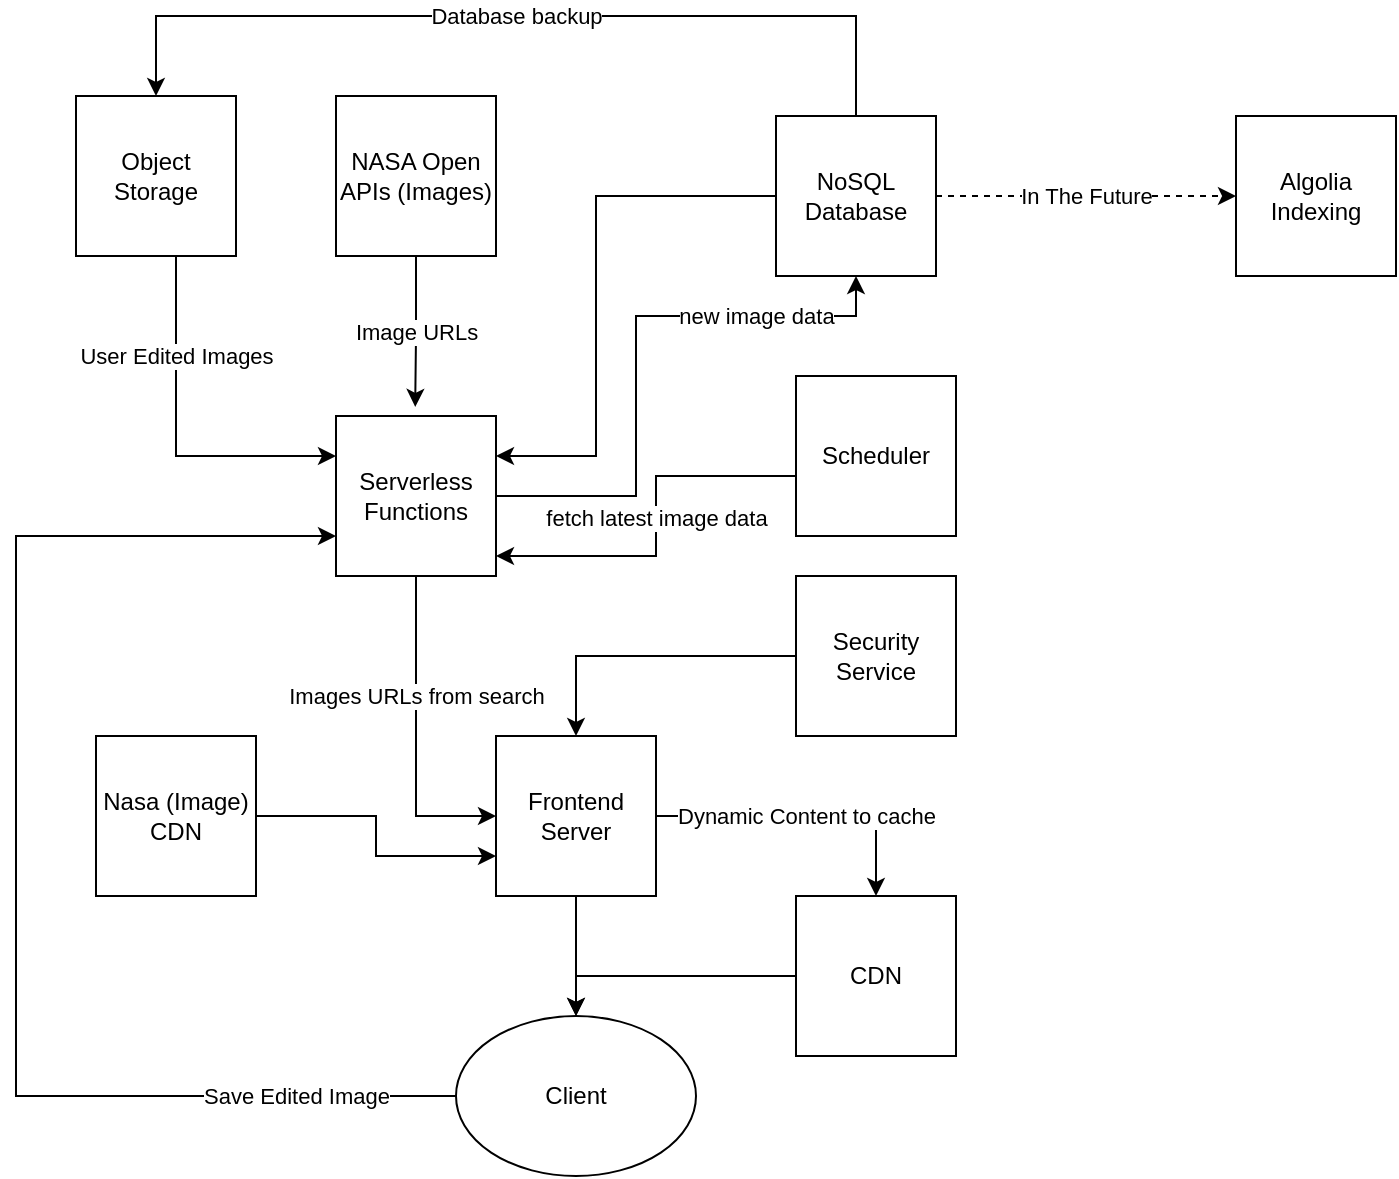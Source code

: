 <mxfile version="22.1.21" type="github">
  <diagram name="Page-1" id="g5q3-RpC8x8RfJ08-dhC">
    <mxGraphModel dx="1242" dy="694" grid="1" gridSize="10" guides="1" tooltips="1" connect="1" arrows="1" fold="1" page="1" pageScale="1" pageWidth="850" pageHeight="1100" math="0" shadow="0">
      <root>
        <mxCell id="0" />
        <mxCell id="1" parent="0" />
        <mxCell id="R5EBfZgVm7VzW_3hEToc-26" style="edgeStyle=orthogonalEdgeStyle;rounded=0;orthogonalLoop=1;jettySize=auto;html=1;entryX=0.5;entryY=0;entryDx=0;entryDy=0;" edge="1" parent="1" source="R5EBfZgVm7VzW_3hEToc-1" target="R5EBfZgVm7VzW_3hEToc-25">
          <mxGeometry relative="1" as="geometry" />
        </mxCell>
        <mxCell id="R5EBfZgVm7VzW_3hEToc-34" value="Dynamic Content to cache" style="edgeStyle=orthogonalEdgeStyle;rounded=0;orthogonalLoop=1;jettySize=auto;html=1;entryX=0.5;entryY=0;entryDx=0;entryDy=0;" edge="1" parent="1" source="R5EBfZgVm7VzW_3hEToc-1" target="R5EBfZgVm7VzW_3hEToc-27">
          <mxGeometry relative="1" as="geometry" />
        </mxCell>
        <mxCell id="R5EBfZgVm7VzW_3hEToc-1" value="&lt;div&gt;Frontend Server&lt;br&gt;&lt;/div&gt;" style="whiteSpace=wrap;html=1;aspect=fixed;" vertex="1" parent="1">
          <mxGeometry x="360" y="630" width="80" height="80" as="geometry" />
        </mxCell>
        <mxCell id="R5EBfZgVm7VzW_3hEToc-2" style="edgeStyle=orthogonalEdgeStyle;rounded=0;orthogonalLoop=1;jettySize=auto;html=1;exitX=0.5;exitY=1;exitDx=0;exitDy=0;" edge="1" parent="1" source="R5EBfZgVm7VzW_3hEToc-1" target="R5EBfZgVm7VzW_3hEToc-1">
          <mxGeometry relative="1" as="geometry" />
        </mxCell>
        <mxCell id="R5EBfZgVm7VzW_3hEToc-21" value="&lt;div&gt;Images URLs from search&lt;/div&gt;" style="edgeStyle=orthogonalEdgeStyle;rounded=0;orthogonalLoop=1;jettySize=auto;html=1;entryX=0;entryY=0.5;entryDx=0;entryDy=0;" edge="1" parent="1" source="R5EBfZgVm7VzW_3hEToc-7" target="R5EBfZgVm7VzW_3hEToc-1">
          <mxGeometry x="-0.25" relative="1" as="geometry">
            <mxPoint as="offset" />
          </mxGeometry>
        </mxCell>
        <mxCell id="R5EBfZgVm7VzW_3hEToc-40" value="new image data" style="edgeStyle=orthogonalEdgeStyle;rounded=0;orthogonalLoop=1;jettySize=auto;html=1;entryX=0.5;entryY=1;entryDx=0;entryDy=0;" edge="1" parent="1" source="R5EBfZgVm7VzW_3hEToc-7" target="R5EBfZgVm7VzW_3hEToc-29">
          <mxGeometry x="0.517" relative="1" as="geometry">
            <Array as="points">
              <mxPoint x="430" y="510" />
              <mxPoint x="430" y="420" />
              <mxPoint x="540" y="420" />
            </Array>
            <mxPoint as="offset" />
          </mxGeometry>
        </mxCell>
        <mxCell id="R5EBfZgVm7VzW_3hEToc-7" value="Serverless Functions" style="rounded=0;whiteSpace=wrap;html=1;" vertex="1" parent="1">
          <mxGeometry x="280" y="470" width="80" height="80" as="geometry" />
        </mxCell>
        <mxCell id="R5EBfZgVm7VzW_3hEToc-39" value="fetch latest image data" style="edgeStyle=orthogonalEdgeStyle;rounded=0;orthogonalLoop=1;jettySize=auto;html=1;exitX=0;exitY=0.5;exitDx=0;exitDy=0;" edge="1" parent="1" source="R5EBfZgVm7VzW_3hEToc-9">
          <mxGeometry x="0.004" relative="1" as="geometry">
            <mxPoint x="360" y="540" as="targetPoint" />
            <Array as="points">
              <mxPoint x="510" y="500" />
              <mxPoint x="440" y="500" />
              <mxPoint x="440" y="540" />
            </Array>
            <mxPoint as="offset" />
          </mxGeometry>
        </mxCell>
        <mxCell id="R5EBfZgVm7VzW_3hEToc-9" value="Scheduler" style="whiteSpace=wrap;html=1;aspect=fixed;" vertex="1" parent="1">
          <mxGeometry x="510" y="450" width="80" height="80" as="geometry" />
        </mxCell>
        <mxCell id="R5EBfZgVm7VzW_3hEToc-17" style="edgeStyle=orthogonalEdgeStyle;rounded=0;orthogonalLoop=1;jettySize=auto;html=1;entryX=0.5;entryY=0;entryDx=0;entryDy=0;" edge="1" parent="1" source="R5EBfZgVm7VzW_3hEToc-11" target="R5EBfZgVm7VzW_3hEToc-1">
          <mxGeometry relative="1" as="geometry" />
        </mxCell>
        <mxCell id="R5EBfZgVm7VzW_3hEToc-11" value="Security Service" style="whiteSpace=wrap;html=1;aspect=fixed;" vertex="1" parent="1">
          <mxGeometry x="510" y="550" width="80" height="80" as="geometry" />
        </mxCell>
        <mxCell id="R5EBfZgVm7VzW_3hEToc-33" value="User Edited Images" style="edgeStyle=orthogonalEdgeStyle;rounded=0;orthogonalLoop=1;jettySize=auto;html=1;entryX=0;entryY=0.25;entryDx=0;entryDy=0;" edge="1" parent="1" source="R5EBfZgVm7VzW_3hEToc-16" target="R5EBfZgVm7VzW_3hEToc-7">
          <mxGeometry x="-0.445" relative="1" as="geometry">
            <Array as="points">
              <mxPoint x="200" y="490" />
            </Array>
            <mxPoint as="offset" />
          </mxGeometry>
        </mxCell>
        <mxCell id="R5EBfZgVm7VzW_3hEToc-16" value="Object Storage" style="whiteSpace=wrap;html=1;aspect=fixed;" vertex="1" parent="1">
          <mxGeometry x="150" y="310" width="80" height="80" as="geometry" />
        </mxCell>
        <mxCell id="R5EBfZgVm7VzW_3hEToc-19" value="NASA Open APIs (Images)" style="whiteSpace=wrap;html=1;aspect=fixed;" vertex="1" parent="1">
          <mxGeometry x="280" y="310" width="80" height="80" as="geometry" />
        </mxCell>
        <mxCell id="R5EBfZgVm7VzW_3hEToc-20" value="Image URLs" style="edgeStyle=orthogonalEdgeStyle;rounded=0;orthogonalLoop=1;jettySize=auto;html=1;entryX=0.495;entryY=-0.057;entryDx=0;entryDy=0;entryPerimeter=0;" edge="1" parent="1" source="R5EBfZgVm7VzW_3hEToc-19" target="R5EBfZgVm7VzW_3hEToc-7">
          <mxGeometry relative="1" as="geometry" />
        </mxCell>
        <mxCell id="R5EBfZgVm7VzW_3hEToc-23" style="edgeStyle=orthogonalEdgeStyle;rounded=0;orthogonalLoop=1;jettySize=auto;html=1;entryX=0;entryY=0.75;entryDx=0;entryDy=0;" edge="1" parent="1" source="R5EBfZgVm7VzW_3hEToc-22" target="R5EBfZgVm7VzW_3hEToc-1">
          <mxGeometry relative="1" as="geometry" />
        </mxCell>
        <mxCell id="R5EBfZgVm7VzW_3hEToc-22" value="Nasa (Image) CDN" style="whiteSpace=wrap;html=1;aspect=fixed;" vertex="1" parent="1">
          <mxGeometry x="160" y="630" width="80" height="80" as="geometry" />
        </mxCell>
        <mxCell id="R5EBfZgVm7VzW_3hEToc-41" value="Save Edited Image" style="edgeStyle=orthogonalEdgeStyle;rounded=0;orthogonalLoop=1;jettySize=auto;html=1;entryX=0;entryY=0.75;entryDx=0;entryDy=0;" edge="1" parent="1" source="R5EBfZgVm7VzW_3hEToc-25" target="R5EBfZgVm7VzW_3hEToc-7">
          <mxGeometry x="-0.758" relative="1" as="geometry">
            <Array as="points">
              <mxPoint x="120" y="810" />
              <mxPoint x="120" y="530" />
            </Array>
            <mxPoint as="offset" />
          </mxGeometry>
        </mxCell>
        <mxCell id="R5EBfZgVm7VzW_3hEToc-25" value="Client" style="ellipse;whiteSpace=wrap;html=1;" vertex="1" parent="1">
          <mxGeometry x="340" y="770" width="120" height="80" as="geometry" />
        </mxCell>
        <mxCell id="R5EBfZgVm7VzW_3hEToc-28" style="edgeStyle=orthogonalEdgeStyle;rounded=0;orthogonalLoop=1;jettySize=auto;html=1;entryX=0.5;entryY=0;entryDx=0;entryDy=0;" edge="1" parent="1" source="R5EBfZgVm7VzW_3hEToc-27" target="R5EBfZgVm7VzW_3hEToc-25">
          <mxGeometry relative="1" as="geometry" />
        </mxCell>
        <mxCell id="R5EBfZgVm7VzW_3hEToc-27" value="CDN" style="whiteSpace=wrap;html=1;aspect=fixed;" vertex="1" parent="1">
          <mxGeometry x="510" y="710" width="80" height="80" as="geometry" />
        </mxCell>
        <mxCell id="R5EBfZgVm7VzW_3hEToc-32" style="edgeStyle=orthogonalEdgeStyle;rounded=0;orthogonalLoop=1;jettySize=auto;html=1;" edge="1" parent="1" source="R5EBfZgVm7VzW_3hEToc-29">
          <mxGeometry relative="1" as="geometry">
            <mxPoint x="360" y="490" as="targetPoint" />
            <Array as="points">
              <mxPoint x="410" y="360" />
              <mxPoint x="410" y="490" />
              <mxPoint x="360" y="490" />
            </Array>
          </mxGeometry>
        </mxCell>
        <mxCell id="R5EBfZgVm7VzW_3hEToc-35" value="Database backup" style="edgeStyle=orthogonalEdgeStyle;rounded=0;orthogonalLoop=1;jettySize=auto;html=1;entryX=0.5;entryY=0;entryDx=0;entryDy=0;" edge="1" parent="1" source="R5EBfZgVm7VzW_3hEToc-29" target="R5EBfZgVm7VzW_3hEToc-16">
          <mxGeometry relative="1" as="geometry">
            <Array as="points">
              <mxPoint x="540" y="270" />
              <mxPoint x="190" y="270" />
            </Array>
          </mxGeometry>
        </mxCell>
        <mxCell id="R5EBfZgVm7VzW_3hEToc-37" value="In The Future" style="edgeStyle=orthogonalEdgeStyle;rounded=0;orthogonalLoop=1;jettySize=auto;html=1;entryX=0;entryY=0.5;entryDx=0;entryDy=0;dashed=1;" edge="1" parent="1" source="R5EBfZgVm7VzW_3hEToc-29" target="R5EBfZgVm7VzW_3hEToc-30">
          <mxGeometry relative="1" as="geometry">
            <mxPoint as="offset" />
          </mxGeometry>
        </mxCell>
        <mxCell id="R5EBfZgVm7VzW_3hEToc-29" value="NoSQL Database" style="whiteSpace=wrap;html=1;aspect=fixed;" vertex="1" parent="1">
          <mxGeometry x="500" y="320" width="80" height="80" as="geometry" />
        </mxCell>
        <mxCell id="R5EBfZgVm7VzW_3hEToc-30" value="Algolia Indexing" style="whiteSpace=wrap;html=1;aspect=fixed;" vertex="1" parent="1">
          <mxGeometry x="730" y="320" width="80" height="80" as="geometry" />
        </mxCell>
      </root>
    </mxGraphModel>
  </diagram>
</mxfile>
